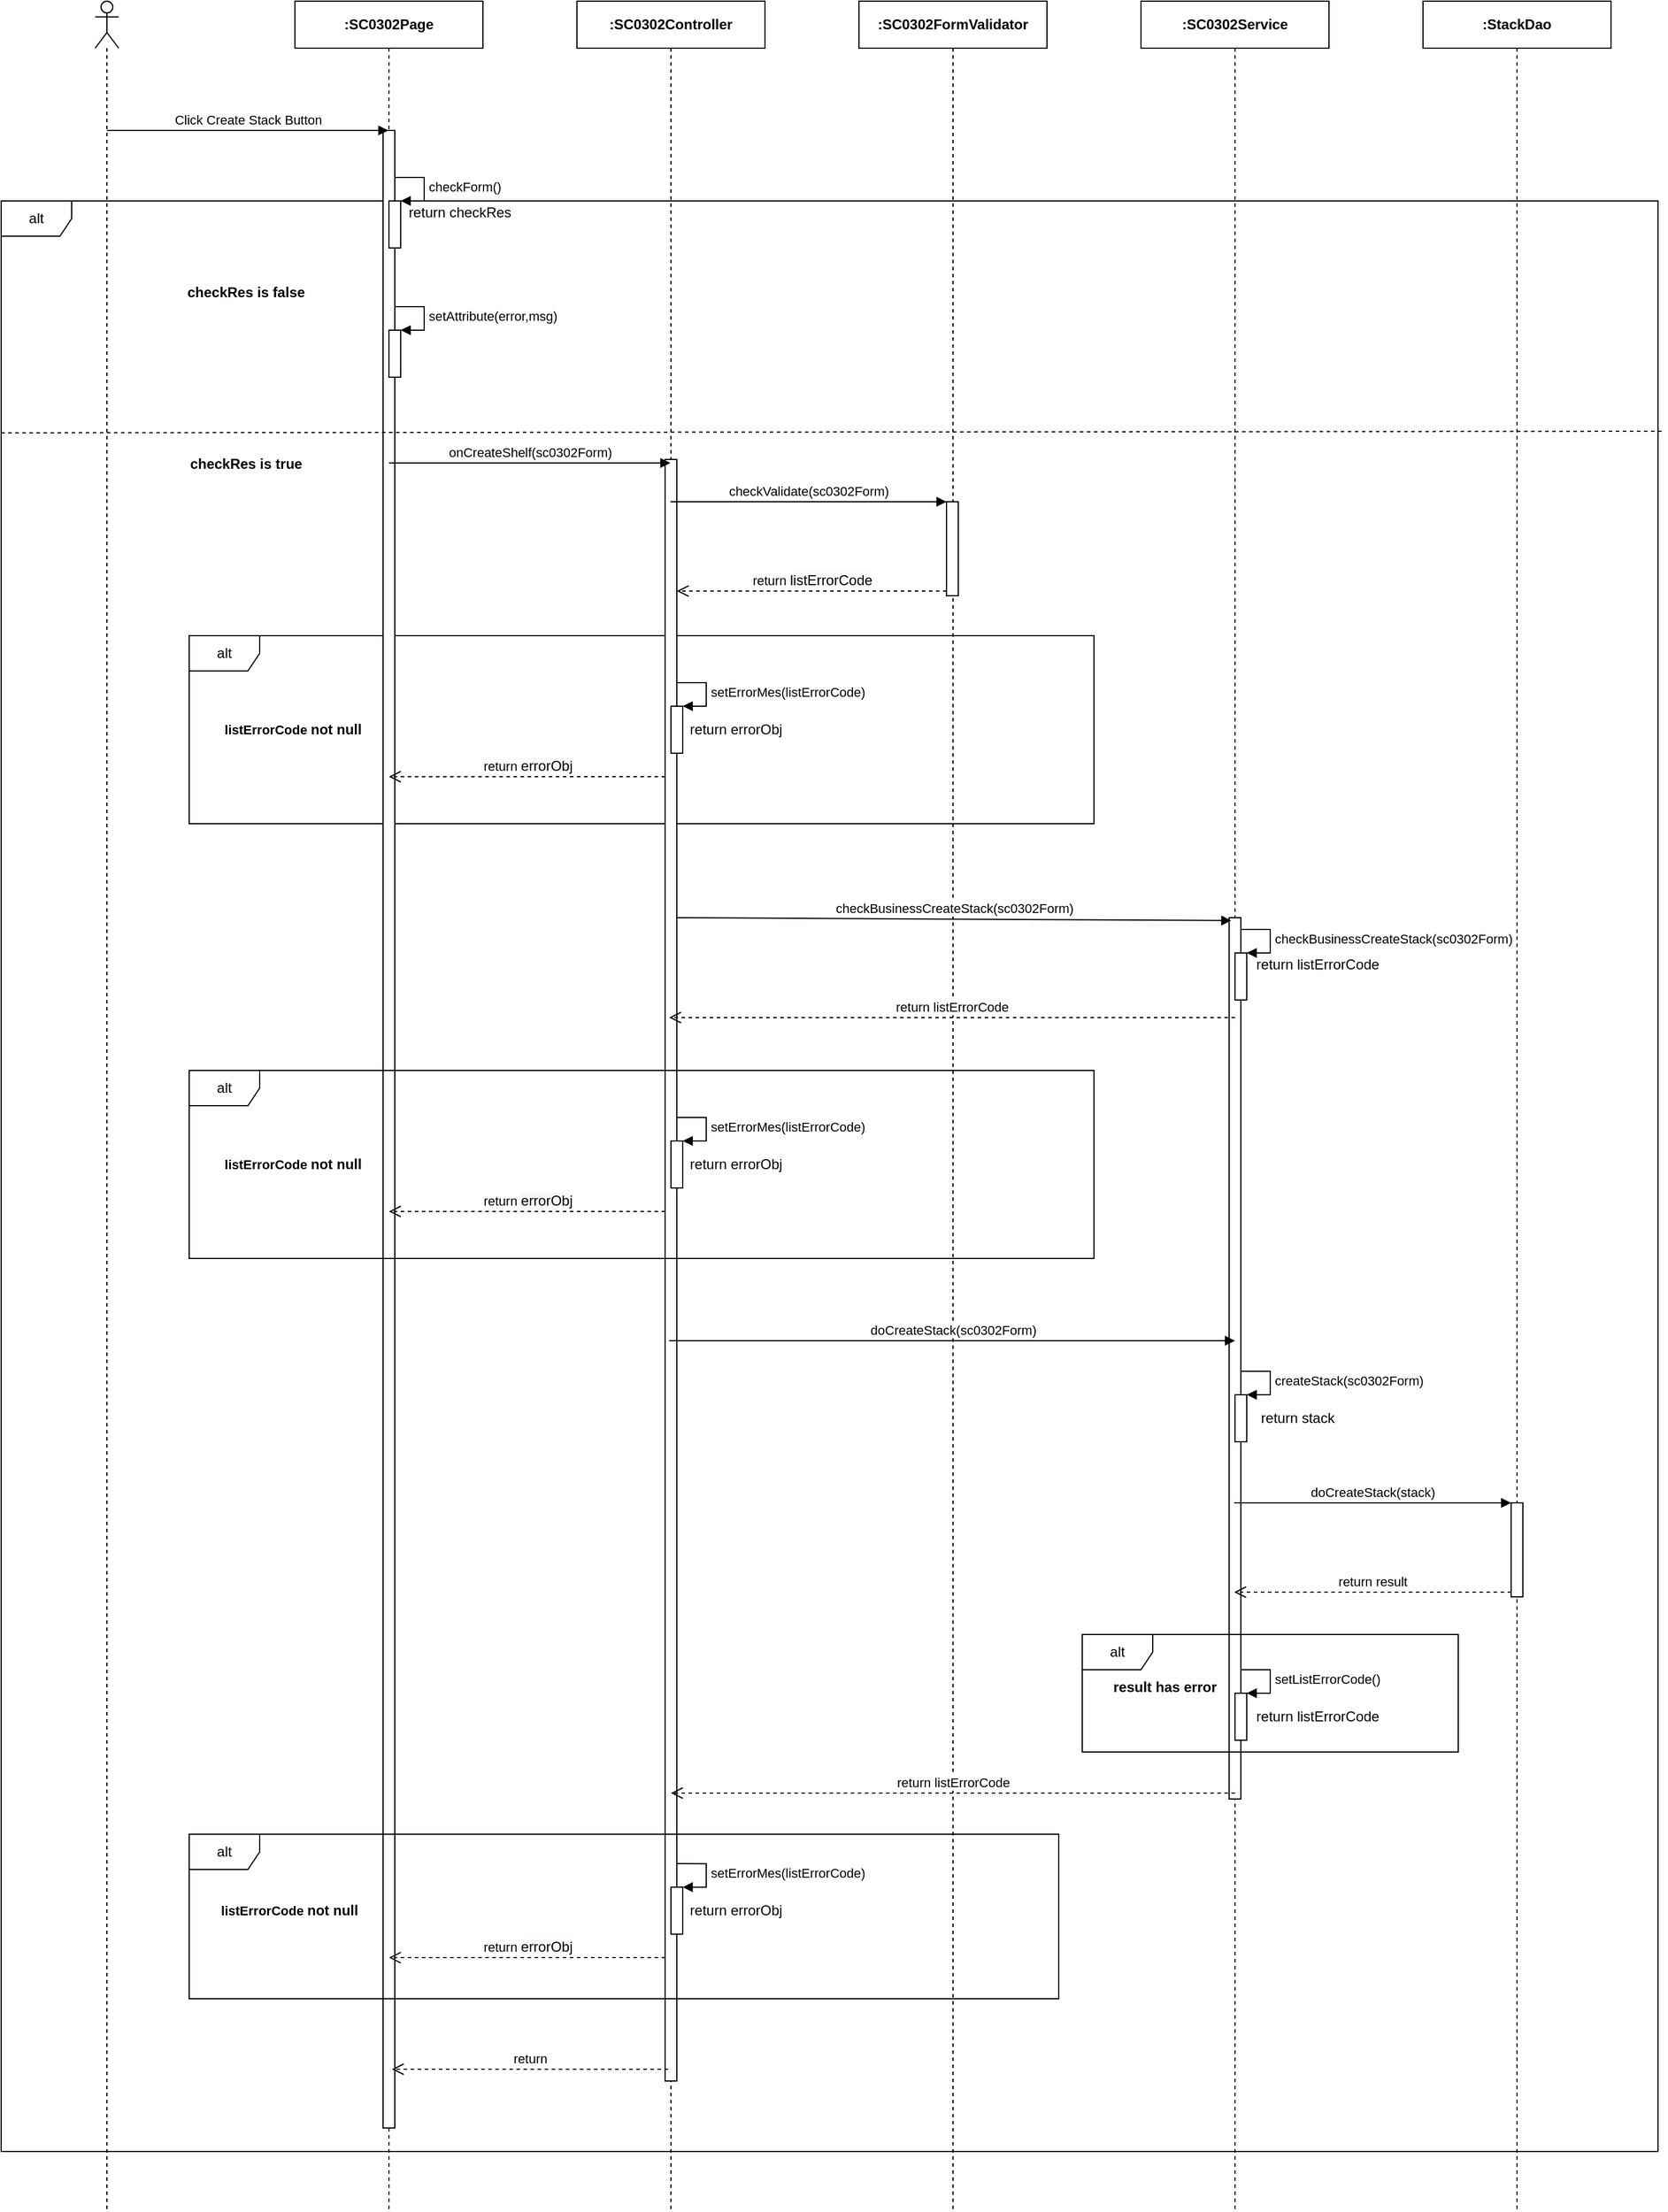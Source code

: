<mxfile version="14.4.3" type="device" pages="2"><diagram id="wXQe2qPIMzmAKq0H1JeN" name="Ev02"><mxGraphModel dx="1106" dy="748" grid="1" gridSize="10" guides="1" tooltips="1" connect="1" arrows="1" fold="1" page="1" pageScale="1" pageWidth="850" pageHeight="1100" math="0" shadow="0"><root><mxCell id="0"/><mxCell id="1" parent="0"/><mxCell id="6MAARHKBUvP7tZJBkf5K-1" value="alt" style="shape=umlFrame;whiteSpace=wrap;html=1;" parent="1" vertex="1"><mxGeometry x="230" y="250" width="1410" height="1660" as="geometry"/></mxCell><mxCell id="6MAARHKBUvP7tZJBkf5K-2" value="alt" style="shape=umlFrame;whiteSpace=wrap;html=1;" parent="1" vertex="1"><mxGeometry x="390" y="620" width="770" height="160" as="geometry"/></mxCell><mxCell id="6MAARHKBUvP7tZJBkf5K-3" value="" style="shape=umlLifeline;participant=umlActor;perimeter=lifelinePerimeter;whiteSpace=wrap;html=1;container=1;collapsible=0;recursiveResize=0;verticalAlign=top;spacingTop=36;outlineConnect=0;" parent="1" vertex="1"><mxGeometry x="310" y="80" width="20" height="1880" as="geometry"/></mxCell><mxCell id="6MAARHKBUvP7tZJBkf5K-4" value="&lt;b&gt;:SC0302Page&lt;/b&gt;" style="shape=umlLifeline;perimeter=lifelinePerimeter;whiteSpace=wrap;html=1;container=1;collapsible=0;recursiveResize=0;outlineConnect=0;" parent="1" vertex="1"><mxGeometry x="480" y="80" width="160" height="1880" as="geometry"/></mxCell><mxCell id="6MAARHKBUvP7tZJBkf5K-5" value="" style="html=1;points=[];perimeter=orthogonalPerimeter;" parent="6MAARHKBUvP7tZJBkf5K-4" vertex="1"><mxGeometry x="75" y="110" width="10" height="1700" as="geometry"/></mxCell><mxCell id="6MAARHKBUvP7tZJBkf5K-6" value="&lt;b&gt;:StackDao&lt;/b&gt;" style="shape=umlLifeline;perimeter=lifelinePerimeter;whiteSpace=wrap;html=1;container=1;collapsible=0;recursiveResize=0;outlineConnect=0;" parent="1" vertex="1"><mxGeometry x="1440" y="80" width="160" height="1880" as="geometry"/></mxCell><mxCell id="6MAARHKBUvP7tZJBkf5K-7" value="&lt;b&gt;:&lt;/b&gt;&lt;b&gt;SC0302&lt;/b&gt;&lt;b&gt;Service&lt;/b&gt;" style="shape=umlLifeline;perimeter=lifelinePerimeter;whiteSpace=wrap;html=1;container=1;collapsible=0;recursiveResize=0;outlineConnect=0;" parent="1" vertex="1"><mxGeometry x="1200" y="80" width="160" height="1880" as="geometry"/></mxCell><mxCell id="6MAARHKBUvP7tZJBkf5K-8" value="" style="html=1;points=[];perimeter=orthogonalPerimeter;" parent="6MAARHKBUvP7tZJBkf5K-7" vertex="1"><mxGeometry x="75" y="780" width="10" height="750" as="geometry"/></mxCell><mxCell id="6MAARHKBUvP7tZJBkf5K-9" value="&lt;b&gt;:SC0302FormValidator&lt;/b&gt;" style="shape=umlLifeline;perimeter=lifelinePerimeter;whiteSpace=wrap;html=1;container=1;collapsible=0;recursiveResize=0;outlineConnect=0;" parent="1" vertex="1"><mxGeometry x="960" y="80" width="160" height="1880" as="geometry"/></mxCell><mxCell id="6MAARHKBUvP7tZJBkf5K-10" value="&lt;b&gt;:SC0302Controller&lt;/b&gt;" style="shape=umlLifeline;perimeter=lifelinePerimeter;whiteSpace=wrap;html=1;container=1;collapsible=0;recursiveResize=0;outlineConnect=0;" parent="1" vertex="1"><mxGeometry x="720" y="80" width="160" height="1880" as="geometry"/></mxCell><mxCell id="6MAARHKBUvP7tZJBkf5K-11" value="" style="html=1;points=[];perimeter=orthogonalPerimeter;" parent="6MAARHKBUvP7tZJBkf5K-10" vertex="1"><mxGeometry x="75" y="390" width="10" height="1380" as="geometry"/></mxCell><mxCell id="6MAARHKBUvP7tZJBkf5K-12" value="Click Create Stack Button" style="html=1;verticalAlign=bottom;endArrow=block;" parent="1" target="6MAARHKBUvP7tZJBkf5K-4" edge="1"><mxGeometry width="80" relative="1" as="geometry"><mxPoint x="320" y="190" as="sourcePoint"/><mxPoint x="400" y="190" as="targetPoint"/></mxGeometry></mxCell><mxCell id="6MAARHKBUvP7tZJBkf5K-13" value="onCreateShelf(sc0302Form)" style="html=1;verticalAlign=bottom;endArrow=block;" parent="1" edge="1"><mxGeometry width="80" relative="1" as="geometry"><mxPoint x="560" y="473.0" as="sourcePoint"/><mxPoint x="799.5" y="473.0" as="targetPoint"/></mxGeometry></mxCell><mxCell id="6MAARHKBUvP7tZJBkf5K-14" value="" style="html=1;points=[];perimeter=orthogonalPerimeter;" parent="1" vertex="1"><mxGeometry x="1034.5" y="506" width="10" height="80" as="geometry"/></mxCell><mxCell id="6MAARHKBUvP7tZJBkf5K-15" value="checkValidate(sc0302Form)" style="html=1;verticalAlign=bottom;endArrow=block;entryX=0;entryY=0;" parent="1" target="6MAARHKBUvP7tZJBkf5K-14" edge="1"><mxGeometry relative="1" as="geometry"><mxPoint x="799.5" y="506" as="sourcePoint"/></mxGeometry></mxCell><mxCell id="6MAARHKBUvP7tZJBkf5K-16" value="return&amp;nbsp;&lt;span style=&quot;font-size: 12px ; background-color: rgb(248 , 249 , 250)&quot;&gt;listErrorCode&lt;/span&gt;" style="html=1;verticalAlign=bottom;endArrow=open;dashed=1;endSize=8;exitX=0;exitY=0.95;" parent="1" source="6MAARHKBUvP7tZJBkf5K-14" edge="1"><mxGeometry relative="1" as="geometry"><mxPoint x="805" y="582" as="targetPoint"/></mxGeometry></mxCell><mxCell id="6MAARHKBUvP7tZJBkf5K-17" value="&lt;b&gt;&lt;span style=&quot;font-size: 11px ; background-color: rgb(255 , 255 , 255)&quot;&gt;listErrorCode&amp;nbsp;&lt;/span&gt;not null&lt;/b&gt;" style="text;html=1;align=center;verticalAlign=middle;resizable=0;points=[];autosize=1;" parent="1" vertex="1"><mxGeometry x="413" y="690" width="130" height="20" as="geometry"/></mxCell><mxCell id="6MAARHKBUvP7tZJBkf5K-18" value="" style="html=1;points=[];perimeter=orthogonalPerimeter;" parent="1" vertex="1"><mxGeometry x="800" y="680" width="10" height="40" as="geometry"/></mxCell><mxCell id="6MAARHKBUvP7tZJBkf5K-19" value="setErrorMes(listErrorCode)&lt;span style=&quot;color: rgba(0 , 0 , 0 , 0) ; font-family: monospace ; font-size: 0px ; background-color: rgb(248 , 249 , 250)&quot;&gt;%3CmxGraphModel%3E%3Croot%3E%3CmxCell%20id%3D%220%22%2F%3E%3CmxCell%20id%3D%221%22%20parent%3D%220%22%2F%3E%3CmxCell%20id%3D%222%22%20value%3D%22return%20errorObj%22%20style%3D%22text%3Bhtml%3D1%3Balign%3Dcenter%3BverticalAlign%3Dmiddle%3Bresizable%3D0%3Bpoints%3D%5B%5D%3Bautosize%3D1%3B%22%20vertex%3D%221%22%20parent%3D%221%22%3E%3CmxGeometry%20x%3D%22810%22%20y%3D%22564.41%22%20width%3D%2290%22%20height%3D%2220%22%20as%3D%22geometry%22%2F%3E%3C%2FmxCell%3E%3C%2Froot%3E%3C%2FmxGraphModel%3E&lt;/span&gt;" style="edgeStyle=orthogonalEdgeStyle;html=1;align=left;spacingLeft=2;endArrow=block;rounded=0;entryX=1;entryY=0;" parent="1" target="6MAARHKBUvP7tZJBkf5K-18" edge="1"><mxGeometry relative="1" as="geometry"><mxPoint x="805" y="660" as="sourcePoint"/><Array as="points"><mxPoint x="830" y="660"/></Array></mxGeometry></mxCell><mxCell id="6MAARHKBUvP7tZJBkf5K-20" value="return&amp;nbsp;&lt;span style=&quot;font-size: 12px ; background-color: rgb(248 , 249 , 250)&quot;&gt;errorObj&lt;/span&gt;" style="html=1;verticalAlign=bottom;endArrow=open;dashed=1;endSize=8;" parent="1" edge="1"><mxGeometry relative="1" as="geometry"><mxPoint x="795" y="740.0" as="sourcePoint"/><mxPoint x="560" y="740.0" as="targetPoint"/></mxGeometry></mxCell><mxCell id="6MAARHKBUvP7tZJBkf5K-21" value="checkBusinessCreateStack(sc0302Form)" style="html=1;verticalAlign=bottom;endArrow=block;entryX=0.188;entryY=0.015;entryDx=0;entryDy=0;entryPerimeter=0;" parent="1" edge="1"><mxGeometry relative="1" as="geometry"><mxPoint x="805" y="860.0" as="sourcePoint"/><mxPoint x="1276.88" y="862.45" as="targetPoint"/></mxGeometry></mxCell><mxCell id="6MAARHKBUvP7tZJBkf5K-22" value="return listErrorCode" style="html=1;verticalAlign=bottom;endArrow=open;dashed=1;endSize=8;" parent="1" edge="1"><mxGeometry relative="1" as="geometry"><mxPoint x="798.5" y="945" as="targetPoint"/><mxPoint x="1280" y="945" as="sourcePoint"/></mxGeometry></mxCell><mxCell id="6MAARHKBUvP7tZJBkf5K-28" value="doCreateStack(sc0302Form)" style="html=1;verticalAlign=bottom;endArrow=block;" parent="1" edge="1"><mxGeometry relative="1" as="geometry"><mxPoint x="798.5" y="1220" as="sourcePoint"/><mxPoint x="1280" y="1220" as="targetPoint"/></mxGeometry></mxCell><mxCell id="6MAARHKBUvP7tZJBkf5K-30" value="" style="html=1;points=[];perimeter=orthogonalPerimeter;" parent="1" vertex="1"><mxGeometry x="1280" y="890" width="10" height="40" as="geometry"/></mxCell><mxCell id="6MAARHKBUvP7tZJBkf5K-31" value="&lt;span style=&quot;text-align: center&quot;&gt;checkBusinessCreateStack(sc0302Form)&lt;/span&gt;" style="edgeStyle=orthogonalEdgeStyle;html=1;align=left;spacingLeft=2;endArrow=block;rounded=0;entryX=1;entryY=0;" parent="1" target="6MAARHKBUvP7tZJBkf5K-30" edge="1"><mxGeometry relative="1" as="geometry"><mxPoint x="1285" y="870" as="sourcePoint"/><Array as="points"><mxPoint x="1310" y="870"/></Array></mxGeometry></mxCell><mxCell id="6MAARHKBUvP7tZJBkf5K-32" value="return listErrorCode" style="text;html=1;align=center;verticalAlign=middle;resizable=0;points=[];autosize=1;" parent="1" vertex="1"><mxGeometry x="1290" y="890" width="120" height="20" as="geometry"/></mxCell><mxCell id="6MAARHKBUvP7tZJBkf5K-33" value="" style="html=1;points=[];perimeter=orthogonalPerimeter;" parent="1" vertex="1"><mxGeometry x="1280" y="1266" width="10" height="40" as="geometry"/></mxCell><mxCell id="6MAARHKBUvP7tZJBkf5K-34" value="create&lt;span style=&quot;text-align: center&quot;&gt;Stack(sc0302Form)&lt;/span&gt;" style="edgeStyle=orthogonalEdgeStyle;html=1;align=left;spacingLeft=2;endArrow=block;rounded=0;entryX=1;entryY=0;" parent="1" target="6MAARHKBUvP7tZJBkf5K-33" edge="1"><mxGeometry relative="1" as="geometry"><mxPoint x="1285" y="1246" as="sourcePoint"/><Array as="points"><mxPoint x="1310" y="1246"/></Array></mxGeometry></mxCell><mxCell id="6MAARHKBUvP7tZJBkf5K-35" value="return stack" style="text;html=1;align=center;verticalAlign=middle;resizable=0;points=[];autosize=1;" parent="1" vertex="1"><mxGeometry x="1293" y="1276" width="80" height="20" as="geometry"/></mxCell><mxCell id="6MAARHKBUvP7tZJBkf5K-36" value="" style="html=1;points=[];perimeter=orthogonalPerimeter;" parent="1" vertex="1"><mxGeometry x="1515" y="1358" width="10" height="80" as="geometry"/></mxCell><mxCell id="6MAARHKBUvP7tZJBkf5K-37" value="doCreateStack(stack)" style="html=1;verticalAlign=bottom;endArrow=block;entryX=0;entryY=0;" parent="1" target="6MAARHKBUvP7tZJBkf5K-36" edge="1"><mxGeometry relative="1" as="geometry"><mxPoint x="1279.324" y="1358" as="sourcePoint"/></mxGeometry></mxCell><mxCell id="6MAARHKBUvP7tZJBkf5K-38" value="return result" style="html=1;verticalAlign=bottom;endArrow=open;dashed=1;endSize=8;exitX=0;exitY=0.95;" parent="1" source="6MAARHKBUvP7tZJBkf5K-36" edge="1"><mxGeometry relative="1" as="geometry"><mxPoint x="1279.324" y="1434.0" as="targetPoint"/></mxGeometry></mxCell><mxCell id="6MAARHKBUvP7tZJBkf5K-39" value="return" style="html=1;verticalAlign=bottom;endArrow=open;dashed=1;endSize=8;" parent="1" edge="1"><mxGeometry relative="1" as="geometry"><mxPoint x="797.5" y="1840" as="sourcePoint"/><mxPoint x="562.5" y="1840" as="targetPoint"/></mxGeometry></mxCell><mxCell id="6MAARHKBUvP7tZJBkf5K-40" value="" style="html=1;points=[];perimeter=orthogonalPerimeter;" parent="1" vertex="1"><mxGeometry x="560" y="250" width="10" height="40" as="geometry"/></mxCell><mxCell id="6MAARHKBUvP7tZJBkf5K-41" value="checkForm()" style="edgeStyle=orthogonalEdgeStyle;html=1;align=left;spacingLeft=2;endArrow=block;rounded=0;entryX=1;entryY=0;" parent="1" target="6MAARHKBUvP7tZJBkf5K-40" edge="1"><mxGeometry relative="1" as="geometry"><mxPoint x="565" y="230" as="sourcePoint"/><Array as="points"><mxPoint x="590" y="230"/></Array></mxGeometry></mxCell><mxCell id="6MAARHKBUvP7tZJBkf5K-42" value="return checkRes" style="text;html=1;align=center;verticalAlign=middle;resizable=0;points=[];autosize=1;" parent="1" vertex="1"><mxGeometry x="570" y="250" width="100" height="20" as="geometry"/></mxCell><mxCell id="6MAARHKBUvP7tZJBkf5K-43" value="&lt;b&gt;checkRes is false&lt;/b&gt;" style="text;html=1;align=center;verticalAlign=middle;resizable=0;points=[];autosize=1;" parent="1" vertex="1"><mxGeometry x="377.5" y="318" width="120" height="20" as="geometry"/></mxCell><mxCell id="6MAARHKBUvP7tZJBkf5K-44" value="" style="html=1;points=[];perimeter=orthogonalPerimeter;" parent="1" vertex="1"><mxGeometry x="560" y="360" width="10" height="40" as="geometry"/></mxCell><mxCell id="6MAARHKBUvP7tZJBkf5K-45" value="setAttribute(error,msg)" style="edgeStyle=orthogonalEdgeStyle;html=1;align=left;spacingLeft=2;endArrow=block;rounded=0;entryX=1;entryY=0;" parent="1" target="6MAARHKBUvP7tZJBkf5K-44" edge="1"><mxGeometry relative="1" as="geometry"><mxPoint x="565" y="340" as="sourcePoint"/><Array as="points"><mxPoint x="590" y="340"/></Array></mxGeometry></mxCell><mxCell id="6MAARHKBUvP7tZJBkf5K-47" value="" style="endArrow=none;dashed=1;html=1;exitX=0;exitY=0.126;exitDx=0;exitDy=0;exitPerimeter=0;entryX=1.004;entryY=0.125;entryDx=0;entryDy=0;entryPerimeter=0;" parent="1" edge="1"><mxGeometry width="50" height="50" relative="1" as="geometry"><mxPoint x="230" y="447.36" as="sourcePoint"/><mxPoint x="1645.64" y="446" as="targetPoint"/></mxGeometry></mxCell><mxCell id="6MAARHKBUvP7tZJBkf5K-48" value="&lt;b&gt;checkRes is true&lt;/b&gt;" style="text;html=1;align=center;verticalAlign=middle;resizable=0;points=[];autosize=1;" parent="1" vertex="1"><mxGeometry x="382.5" y="464" width="110" height="20" as="geometry"/></mxCell><mxCell id="m1iitjwekimn6_6jetaQ-1" value="return errorObj" style="text;html=1;align=center;verticalAlign=middle;resizable=0;points=[];autosize=1;" parent="1" vertex="1"><mxGeometry x="810" y="690" width="90" height="20" as="geometry"/></mxCell><mxCell id="m1iitjwekimn6_6jetaQ-2" value="alt" style="shape=umlFrame;whiteSpace=wrap;html=1;" parent="1" vertex="1"><mxGeometry x="390" y="990" width="770" height="160" as="geometry"/></mxCell><mxCell id="m1iitjwekimn6_6jetaQ-3" value="&lt;b&gt;&lt;span style=&quot;font-size: 11px ; background-color: rgb(255 , 255 , 255)&quot;&gt;listErrorCode&amp;nbsp;&lt;/span&gt;not null&lt;/b&gt;" style="text;html=1;align=center;verticalAlign=middle;resizable=0;points=[];autosize=1;" parent="1" vertex="1"><mxGeometry x="413" y="1060" width="130" height="20" as="geometry"/></mxCell><mxCell id="m1iitjwekimn6_6jetaQ-4" value="" style="html=1;points=[];perimeter=orthogonalPerimeter;" parent="1" vertex="1"><mxGeometry x="800" y="1050" width="10" height="40" as="geometry"/></mxCell><mxCell id="m1iitjwekimn6_6jetaQ-5" value="setErrorMes(listErrorCode)&lt;span style=&quot;color: rgba(0 , 0 , 0 , 0) ; font-family: monospace ; font-size: 0px ; background-color: rgb(248 , 249 , 250)&quot;&gt;%3CmxGraphModel%3E%3Croot%3E%3CmxCell%20id%3D%220%22%2F%3E%3CmxCell%20id%3D%221%22%20parent%3D%220%22%2F%3E%3CmxCell%20id%3D%222%22%20value%3D%22return%20errorObj%22%20style%3D%22text%3Bhtml%3D1%3Balign%3Dcenter%3BverticalAlign%3Dmiddle%3Bresizable%3D0%3Bpoints%3D%5B%5D%3Bautosize%3D1%3B%22%20vertex%3D%221%22%20parent%3D%221%22%3E%3CmxGeometry%20x%3D%22810%22%20y%3D%22564.41%22%20width%3D%2290%22%20height%3D%2220%22%20as%3D%22geometry%22%2F%3E%3C%2FmxCell%3E%3C%2Froot%3E%3C%2FmxGraphModel%3E&lt;/span&gt;" style="edgeStyle=orthogonalEdgeStyle;html=1;align=left;spacingLeft=2;endArrow=block;rounded=0;entryX=1;entryY=0;" parent="1" target="m1iitjwekimn6_6jetaQ-4" edge="1"><mxGeometry relative="1" as="geometry"><mxPoint x="805" y="1030" as="sourcePoint"/><Array as="points"><mxPoint x="830" y="1030"/></Array></mxGeometry></mxCell><mxCell id="m1iitjwekimn6_6jetaQ-6" value="return&amp;nbsp;&lt;span style=&quot;font-size: 12px ; background-color: rgb(248 , 249 , 250)&quot;&gt;errorObj&lt;/span&gt;" style="html=1;verticalAlign=bottom;endArrow=open;dashed=1;endSize=8;" parent="1" edge="1"><mxGeometry relative="1" as="geometry"><mxPoint x="795" y="1110.0" as="sourcePoint"/><mxPoint x="560" y="1110.0" as="targetPoint"/></mxGeometry></mxCell><mxCell id="m1iitjwekimn6_6jetaQ-7" value="return errorObj" style="text;html=1;align=center;verticalAlign=middle;resizable=0;points=[];autosize=1;" parent="1" vertex="1"><mxGeometry x="810" y="1060" width="90" height="20" as="geometry"/></mxCell><mxCell id="m1iitjwekimn6_6jetaQ-8" value="alt" style="shape=umlFrame;whiteSpace=wrap;html=1;" parent="1" vertex="1"><mxGeometry x="390" y="1640" width="740" height="140" as="geometry"/></mxCell><mxCell id="m1iitjwekimn6_6jetaQ-9" value="result has error" style="text;html=1;align=center;verticalAlign=middle;resizable=0;points=[];autosize=1;fontStyle=1" parent="1" vertex="1"><mxGeometry x="1170" y="1505" width="100" height="20" as="geometry"/></mxCell><mxCell id="m1iitjwekimn6_6jetaQ-10" value="" style="html=1;points=[];perimeter=orthogonalPerimeter;" parent="1" vertex="1"><mxGeometry x="1280" y="1520" width="10" height="40" as="geometry"/></mxCell><mxCell id="m1iitjwekimn6_6jetaQ-11" value="setListErrorCode()" style="edgeStyle=orthogonalEdgeStyle;html=1;align=left;spacingLeft=2;endArrow=block;rounded=0;entryX=1;entryY=0;" parent="1" target="m1iitjwekimn6_6jetaQ-10" edge="1"><mxGeometry relative="1" as="geometry"><mxPoint x="1285" y="1500.0" as="sourcePoint"/><Array as="points"><mxPoint x="1310" y="1500"/></Array></mxGeometry></mxCell><mxCell id="m1iitjwekimn6_6jetaQ-12" value="return listErrorCode" style="text;html=1;align=center;verticalAlign=middle;resizable=0;points=[];autosize=1;" parent="1" vertex="1"><mxGeometry x="1290" y="1530" width="120" height="20" as="geometry"/></mxCell><mxCell id="m1iitjwekimn6_6jetaQ-13" value="" style="html=1;points=[];perimeter=orthogonalPerimeter;" parent="1" vertex="1"><mxGeometry x="800" y="1685.06" width="10" height="40" as="geometry"/></mxCell><mxCell id="m1iitjwekimn6_6jetaQ-14" value="setErrorMes(listErrorCode)" style="edgeStyle=orthogonalEdgeStyle;html=1;align=left;spacingLeft=2;endArrow=block;rounded=0;entryX=1;entryY=0;" parent="1" target="m1iitjwekimn6_6jetaQ-13" edge="1"><mxGeometry relative="1" as="geometry"><mxPoint x="805" y="1665.06" as="sourcePoint"/><Array as="points"><mxPoint x="830" y="1665.06"/></Array></mxGeometry></mxCell><mxCell id="m1iitjwekimn6_6jetaQ-15" value="return&amp;nbsp;&lt;span style=&quot;font-size: 12px ; background-color: rgb(248 , 249 , 250)&quot;&gt;errorObj&lt;/span&gt;" style="html=1;verticalAlign=bottom;endArrow=open;dashed=1;endSize=8;" parent="1" edge="1"><mxGeometry relative="1" as="geometry"><mxPoint x="795" y="1745.06" as="sourcePoint"/><mxPoint x="560" y="1745.06" as="targetPoint"/></mxGeometry></mxCell><mxCell id="m1iitjwekimn6_6jetaQ-16" value="return errorObj" style="text;html=1;align=center;verticalAlign=middle;resizable=0;points=[];autosize=1;" parent="1" vertex="1"><mxGeometry x="810" y="1695.06" width="90" height="20" as="geometry"/></mxCell><mxCell id="m1iitjwekimn6_6jetaQ-17" value="return listErrorCode" style="html=1;verticalAlign=bottom;endArrow=open;dashed=1;endSize=8;" parent="1" target="6MAARHKBUvP7tZJBkf5K-10" edge="1"><mxGeometry relative="1" as="geometry"><mxPoint x="1038.5" y="1605.0" as="targetPoint"/><mxPoint x="1280" y="1605.0" as="sourcePoint"/></mxGeometry></mxCell><mxCell id="m1iitjwekimn6_6jetaQ-18" value="&lt;b&gt;&lt;span style=&quot;font-size: 11px ; background-color: rgb(255 , 255 , 255)&quot;&gt;listErrorCode&amp;nbsp;&lt;/span&gt;not null&lt;/b&gt;" style="text;html=1;align=center;verticalAlign=middle;resizable=0;points=[];autosize=1;" parent="1" vertex="1"><mxGeometry x="410" y="1695.06" width="130" height="20" as="geometry"/></mxCell><mxCell id="m1iitjwekimn6_6jetaQ-19" value="alt" style="shape=umlFrame;whiteSpace=wrap;html=1;" parent="1" vertex="1"><mxGeometry x="1150" y="1470" width="320" height="100" as="geometry"/></mxCell></root></mxGraphModel></diagram><diagram id="GjDGVbpsjkmMWH882FA1" name="Ev03"><mxGraphModel dx="1106" dy="748" grid="1" gridSize="10" guides="1" tooltips="1" connect="1" arrows="1" fold="1" page="1" pageScale="1" pageWidth="850" pageHeight="1100" math="0" shadow="0"><root><mxCell id="fLJtPV93kK6mRtJFKO3w-0"/><mxCell id="fLJtPV93kK6mRtJFKO3w-1" parent="fLJtPV93kK6mRtJFKO3w-0"/><mxCell id="fLJtPV93kK6mRtJFKO3w-2" value="" style="shape=umlLifeline;participant=umlActor;perimeter=lifelinePerimeter;whiteSpace=wrap;html=1;container=1;collapsible=0;recursiveResize=0;verticalAlign=top;spacingTop=36;outlineConnect=0;" parent="fLJtPV93kK6mRtJFKO3w-1" vertex="1"><mxGeometry x="310" y="80" width="20" height="320" as="geometry"/></mxCell><mxCell id="fLJtPV93kK6mRtJFKO3w-3" value="&lt;b&gt;:SC0302Page&lt;/b&gt;" style="shape=umlLifeline;perimeter=lifelinePerimeter;whiteSpace=wrap;html=1;container=1;collapsible=0;recursiveResize=0;outlineConnect=0;" parent="fLJtPV93kK6mRtJFKO3w-1" vertex="1"><mxGeometry x="480" y="80" width="160" height="320" as="geometry"/></mxCell><mxCell id="fLJtPV93kK6mRtJFKO3w-4" value="" style="html=1;points=[];perimeter=orthogonalPerimeter;" parent="fLJtPV93kK6mRtJFKO3w-3" vertex="1"><mxGeometry x="75" y="110" width="10" height="90" as="geometry"/></mxCell><mxCell id="fLJtPV93kK6mRtJFKO3w-5" value="&lt;b&gt;:SC0300Page&lt;/b&gt;" style="shape=umlLifeline;perimeter=lifelinePerimeter;whiteSpace=wrap;html=1;container=1;collapsible=0;recursiveResize=0;outlineConnect=0;" parent="fLJtPV93kK6mRtJFKO3w-1" vertex="1"><mxGeometry x="720" y="80" width="160" height="320" as="geometry"/></mxCell><mxCell id="fLJtPV93kK6mRtJFKO3w-6" value="Click Button Cancel" style="html=1;verticalAlign=bottom;endArrow=block;" parent="fLJtPV93kK6mRtJFKO3w-1" target="fLJtPV93kK6mRtJFKO3w-3" edge="1"><mxGeometry width="80" relative="1" as="geometry"><mxPoint x="320" y="190" as="sourcePoint"/><mxPoint x="400" y="190" as="targetPoint"/></mxGeometry></mxCell><mxCell id="fLJtPV93kK6mRtJFKO3w-7" value="changeScreen(&quot;SC0300&quot;)" style="html=1;verticalAlign=bottom;endArrow=block;" parent="fLJtPV93kK6mRtJFKO3w-1" edge="1"><mxGeometry width="80" relative="1" as="geometry"><mxPoint x="560" y="279" as="sourcePoint"/><mxPoint x="799.5" y="279" as="targetPoint"/></mxGeometry></mxCell></root></mxGraphModel></diagram></mxfile>